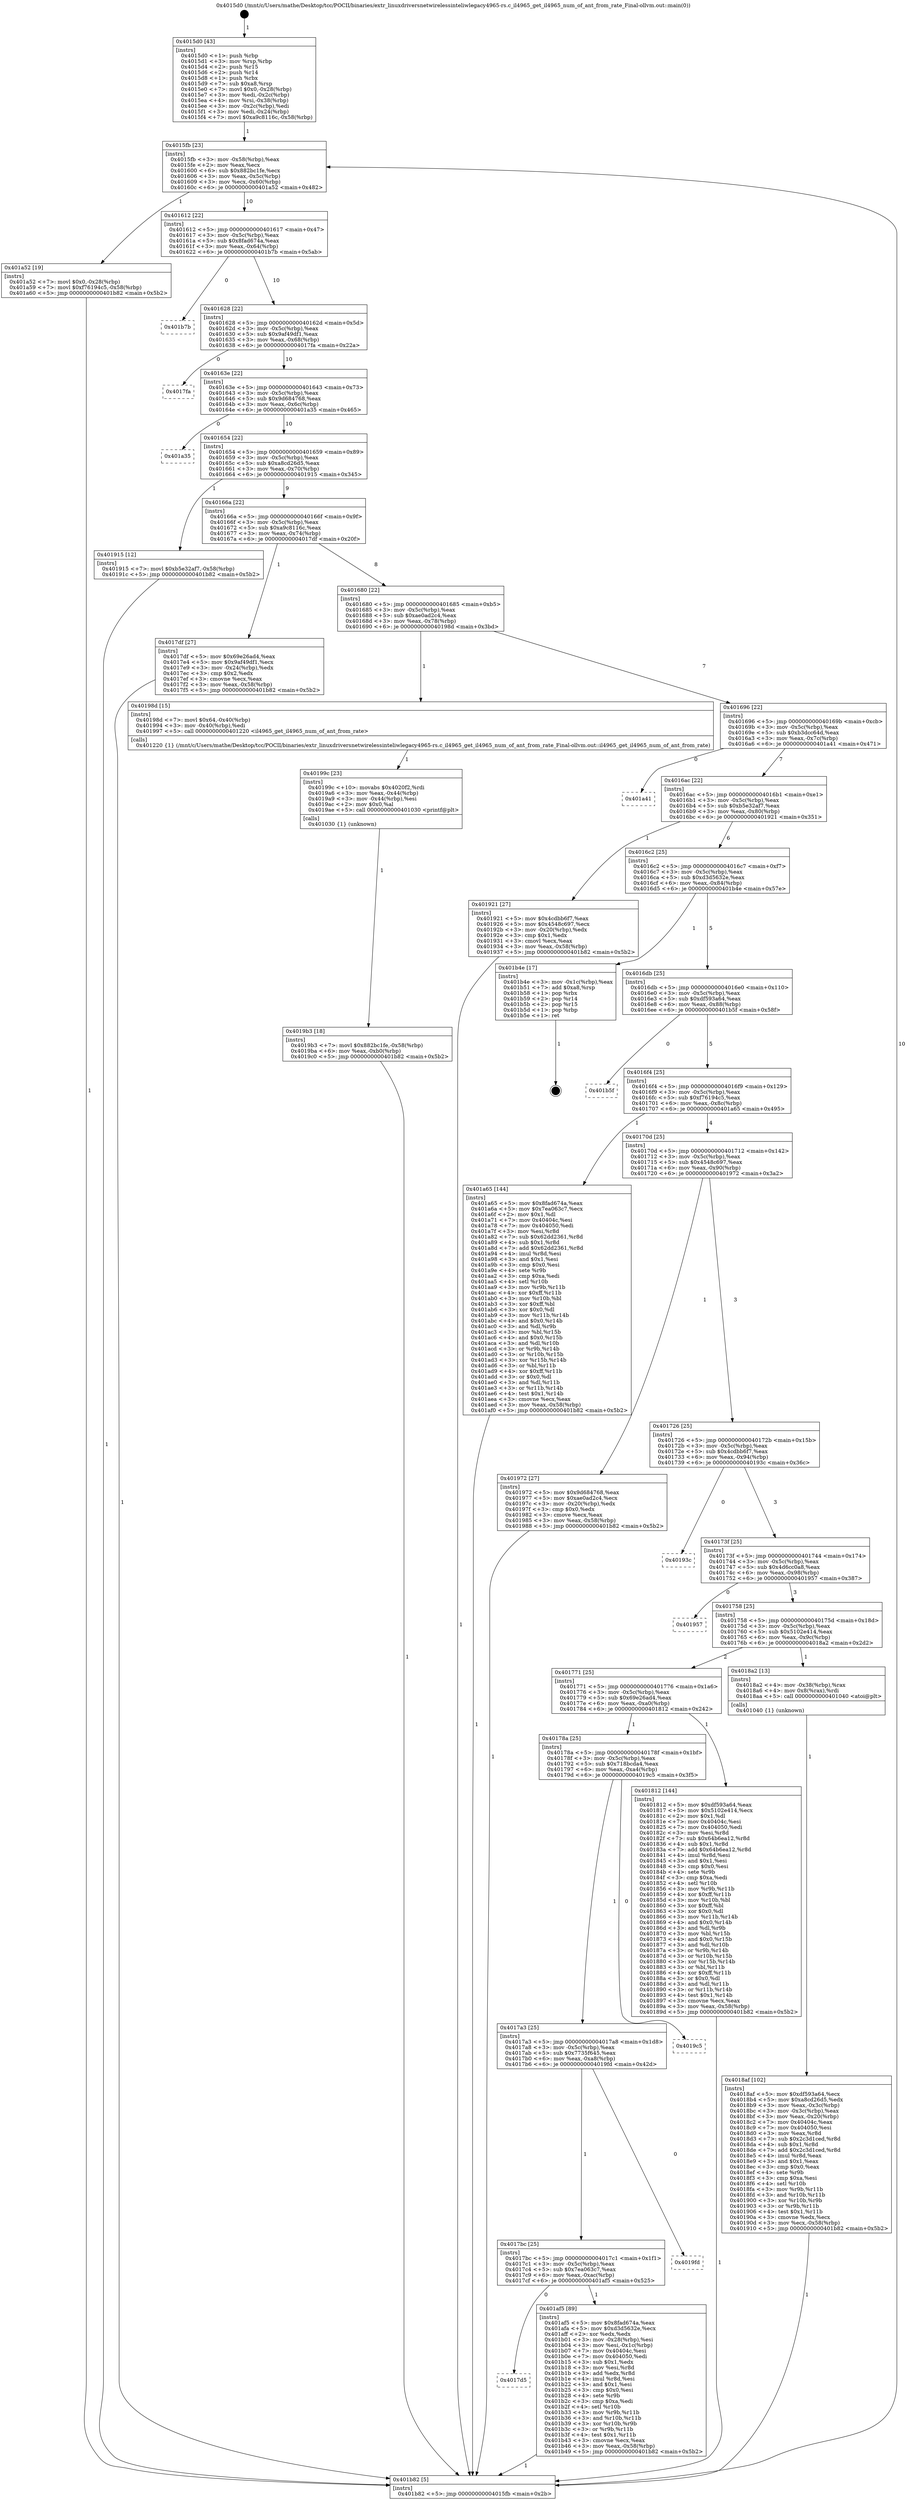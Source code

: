 digraph "0x4015d0" {
  label = "0x4015d0 (/mnt/c/Users/mathe/Desktop/tcc/POCII/binaries/extr_linuxdriversnetwirelessinteliwlegacy4965-rs.c_il4965_get_il4965_num_of_ant_from_rate_Final-ollvm.out::main(0))"
  labelloc = "t"
  node[shape=record]

  Entry [label="",width=0.3,height=0.3,shape=circle,fillcolor=black,style=filled]
  "0x4015fb" [label="{
     0x4015fb [23]\l
     | [instrs]\l
     &nbsp;&nbsp;0x4015fb \<+3\>: mov -0x58(%rbp),%eax\l
     &nbsp;&nbsp;0x4015fe \<+2\>: mov %eax,%ecx\l
     &nbsp;&nbsp;0x401600 \<+6\>: sub $0x882bc1fe,%ecx\l
     &nbsp;&nbsp;0x401606 \<+3\>: mov %eax,-0x5c(%rbp)\l
     &nbsp;&nbsp;0x401609 \<+3\>: mov %ecx,-0x60(%rbp)\l
     &nbsp;&nbsp;0x40160c \<+6\>: je 0000000000401a52 \<main+0x482\>\l
  }"]
  "0x401a52" [label="{
     0x401a52 [19]\l
     | [instrs]\l
     &nbsp;&nbsp;0x401a52 \<+7\>: movl $0x0,-0x28(%rbp)\l
     &nbsp;&nbsp;0x401a59 \<+7\>: movl $0xf76194c5,-0x58(%rbp)\l
     &nbsp;&nbsp;0x401a60 \<+5\>: jmp 0000000000401b82 \<main+0x5b2\>\l
  }"]
  "0x401612" [label="{
     0x401612 [22]\l
     | [instrs]\l
     &nbsp;&nbsp;0x401612 \<+5\>: jmp 0000000000401617 \<main+0x47\>\l
     &nbsp;&nbsp;0x401617 \<+3\>: mov -0x5c(%rbp),%eax\l
     &nbsp;&nbsp;0x40161a \<+5\>: sub $0x8fad674a,%eax\l
     &nbsp;&nbsp;0x40161f \<+3\>: mov %eax,-0x64(%rbp)\l
     &nbsp;&nbsp;0x401622 \<+6\>: je 0000000000401b7b \<main+0x5ab\>\l
  }"]
  Exit [label="",width=0.3,height=0.3,shape=circle,fillcolor=black,style=filled,peripheries=2]
  "0x401b7b" [label="{
     0x401b7b\l
  }", style=dashed]
  "0x401628" [label="{
     0x401628 [22]\l
     | [instrs]\l
     &nbsp;&nbsp;0x401628 \<+5\>: jmp 000000000040162d \<main+0x5d\>\l
     &nbsp;&nbsp;0x40162d \<+3\>: mov -0x5c(%rbp),%eax\l
     &nbsp;&nbsp;0x401630 \<+5\>: sub $0x9af49df1,%eax\l
     &nbsp;&nbsp;0x401635 \<+3\>: mov %eax,-0x68(%rbp)\l
     &nbsp;&nbsp;0x401638 \<+6\>: je 00000000004017fa \<main+0x22a\>\l
  }"]
  "0x4017d5" [label="{
     0x4017d5\l
  }", style=dashed]
  "0x4017fa" [label="{
     0x4017fa\l
  }", style=dashed]
  "0x40163e" [label="{
     0x40163e [22]\l
     | [instrs]\l
     &nbsp;&nbsp;0x40163e \<+5\>: jmp 0000000000401643 \<main+0x73\>\l
     &nbsp;&nbsp;0x401643 \<+3\>: mov -0x5c(%rbp),%eax\l
     &nbsp;&nbsp;0x401646 \<+5\>: sub $0x9d684768,%eax\l
     &nbsp;&nbsp;0x40164b \<+3\>: mov %eax,-0x6c(%rbp)\l
     &nbsp;&nbsp;0x40164e \<+6\>: je 0000000000401a35 \<main+0x465\>\l
  }"]
  "0x401af5" [label="{
     0x401af5 [89]\l
     | [instrs]\l
     &nbsp;&nbsp;0x401af5 \<+5\>: mov $0x8fad674a,%eax\l
     &nbsp;&nbsp;0x401afa \<+5\>: mov $0xd3d5632e,%ecx\l
     &nbsp;&nbsp;0x401aff \<+2\>: xor %edx,%edx\l
     &nbsp;&nbsp;0x401b01 \<+3\>: mov -0x28(%rbp),%esi\l
     &nbsp;&nbsp;0x401b04 \<+3\>: mov %esi,-0x1c(%rbp)\l
     &nbsp;&nbsp;0x401b07 \<+7\>: mov 0x40404c,%esi\l
     &nbsp;&nbsp;0x401b0e \<+7\>: mov 0x404050,%edi\l
     &nbsp;&nbsp;0x401b15 \<+3\>: sub $0x1,%edx\l
     &nbsp;&nbsp;0x401b18 \<+3\>: mov %esi,%r8d\l
     &nbsp;&nbsp;0x401b1b \<+3\>: add %edx,%r8d\l
     &nbsp;&nbsp;0x401b1e \<+4\>: imul %r8d,%esi\l
     &nbsp;&nbsp;0x401b22 \<+3\>: and $0x1,%esi\l
     &nbsp;&nbsp;0x401b25 \<+3\>: cmp $0x0,%esi\l
     &nbsp;&nbsp;0x401b28 \<+4\>: sete %r9b\l
     &nbsp;&nbsp;0x401b2c \<+3\>: cmp $0xa,%edi\l
     &nbsp;&nbsp;0x401b2f \<+4\>: setl %r10b\l
     &nbsp;&nbsp;0x401b33 \<+3\>: mov %r9b,%r11b\l
     &nbsp;&nbsp;0x401b36 \<+3\>: and %r10b,%r11b\l
     &nbsp;&nbsp;0x401b39 \<+3\>: xor %r10b,%r9b\l
     &nbsp;&nbsp;0x401b3c \<+3\>: or %r9b,%r11b\l
     &nbsp;&nbsp;0x401b3f \<+4\>: test $0x1,%r11b\l
     &nbsp;&nbsp;0x401b43 \<+3\>: cmovne %ecx,%eax\l
     &nbsp;&nbsp;0x401b46 \<+3\>: mov %eax,-0x58(%rbp)\l
     &nbsp;&nbsp;0x401b49 \<+5\>: jmp 0000000000401b82 \<main+0x5b2\>\l
  }"]
  "0x401a35" [label="{
     0x401a35\l
  }", style=dashed]
  "0x401654" [label="{
     0x401654 [22]\l
     | [instrs]\l
     &nbsp;&nbsp;0x401654 \<+5\>: jmp 0000000000401659 \<main+0x89\>\l
     &nbsp;&nbsp;0x401659 \<+3\>: mov -0x5c(%rbp),%eax\l
     &nbsp;&nbsp;0x40165c \<+5\>: sub $0xa8cd26d5,%eax\l
     &nbsp;&nbsp;0x401661 \<+3\>: mov %eax,-0x70(%rbp)\l
     &nbsp;&nbsp;0x401664 \<+6\>: je 0000000000401915 \<main+0x345\>\l
  }"]
  "0x4017bc" [label="{
     0x4017bc [25]\l
     | [instrs]\l
     &nbsp;&nbsp;0x4017bc \<+5\>: jmp 00000000004017c1 \<main+0x1f1\>\l
     &nbsp;&nbsp;0x4017c1 \<+3\>: mov -0x5c(%rbp),%eax\l
     &nbsp;&nbsp;0x4017c4 \<+5\>: sub $0x7ea063c7,%eax\l
     &nbsp;&nbsp;0x4017c9 \<+6\>: mov %eax,-0xac(%rbp)\l
     &nbsp;&nbsp;0x4017cf \<+6\>: je 0000000000401af5 \<main+0x525\>\l
  }"]
  "0x401915" [label="{
     0x401915 [12]\l
     | [instrs]\l
     &nbsp;&nbsp;0x401915 \<+7\>: movl $0xb5e32af7,-0x58(%rbp)\l
     &nbsp;&nbsp;0x40191c \<+5\>: jmp 0000000000401b82 \<main+0x5b2\>\l
  }"]
  "0x40166a" [label="{
     0x40166a [22]\l
     | [instrs]\l
     &nbsp;&nbsp;0x40166a \<+5\>: jmp 000000000040166f \<main+0x9f\>\l
     &nbsp;&nbsp;0x40166f \<+3\>: mov -0x5c(%rbp),%eax\l
     &nbsp;&nbsp;0x401672 \<+5\>: sub $0xa9c8116c,%eax\l
     &nbsp;&nbsp;0x401677 \<+3\>: mov %eax,-0x74(%rbp)\l
     &nbsp;&nbsp;0x40167a \<+6\>: je 00000000004017df \<main+0x20f\>\l
  }"]
  "0x4019fd" [label="{
     0x4019fd\l
  }", style=dashed]
  "0x4017df" [label="{
     0x4017df [27]\l
     | [instrs]\l
     &nbsp;&nbsp;0x4017df \<+5\>: mov $0x69e26ad4,%eax\l
     &nbsp;&nbsp;0x4017e4 \<+5\>: mov $0x9af49df1,%ecx\l
     &nbsp;&nbsp;0x4017e9 \<+3\>: mov -0x24(%rbp),%edx\l
     &nbsp;&nbsp;0x4017ec \<+3\>: cmp $0x2,%edx\l
     &nbsp;&nbsp;0x4017ef \<+3\>: cmovne %ecx,%eax\l
     &nbsp;&nbsp;0x4017f2 \<+3\>: mov %eax,-0x58(%rbp)\l
     &nbsp;&nbsp;0x4017f5 \<+5\>: jmp 0000000000401b82 \<main+0x5b2\>\l
  }"]
  "0x401680" [label="{
     0x401680 [22]\l
     | [instrs]\l
     &nbsp;&nbsp;0x401680 \<+5\>: jmp 0000000000401685 \<main+0xb5\>\l
     &nbsp;&nbsp;0x401685 \<+3\>: mov -0x5c(%rbp),%eax\l
     &nbsp;&nbsp;0x401688 \<+5\>: sub $0xae0ad2c4,%eax\l
     &nbsp;&nbsp;0x40168d \<+3\>: mov %eax,-0x78(%rbp)\l
     &nbsp;&nbsp;0x401690 \<+6\>: je 000000000040198d \<main+0x3bd\>\l
  }"]
  "0x401b82" [label="{
     0x401b82 [5]\l
     | [instrs]\l
     &nbsp;&nbsp;0x401b82 \<+5\>: jmp 00000000004015fb \<main+0x2b\>\l
  }"]
  "0x4015d0" [label="{
     0x4015d0 [43]\l
     | [instrs]\l
     &nbsp;&nbsp;0x4015d0 \<+1\>: push %rbp\l
     &nbsp;&nbsp;0x4015d1 \<+3\>: mov %rsp,%rbp\l
     &nbsp;&nbsp;0x4015d4 \<+2\>: push %r15\l
     &nbsp;&nbsp;0x4015d6 \<+2\>: push %r14\l
     &nbsp;&nbsp;0x4015d8 \<+1\>: push %rbx\l
     &nbsp;&nbsp;0x4015d9 \<+7\>: sub $0xa8,%rsp\l
     &nbsp;&nbsp;0x4015e0 \<+7\>: movl $0x0,-0x28(%rbp)\l
     &nbsp;&nbsp;0x4015e7 \<+3\>: mov %edi,-0x2c(%rbp)\l
     &nbsp;&nbsp;0x4015ea \<+4\>: mov %rsi,-0x38(%rbp)\l
     &nbsp;&nbsp;0x4015ee \<+3\>: mov -0x2c(%rbp),%edi\l
     &nbsp;&nbsp;0x4015f1 \<+3\>: mov %edi,-0x24(%rbp)\l
     &nbsp;&nbsp;0x4015f4 \<+7\>: movl $0xa9c8116c,-0x58(%rbp)\l
  }"]
  "0x4017a3" [label="{
     0x4017a3 [25]\l
     | [instrs]\l
     &nbsp;&nbsp;0x4017a3 \<+5\>: jmp 00000000004017a8 \<main+0x1d8\>\l
     &nbsp;&nbsp;0x4017a8 \<+3\>: mov -0x5c(%rbp),%eax\l
     &nbsp;&nbsp;0x4017ab \<+5\>: sub $0x7735f645,%eax\l
     &nbsp;&nbsp;0x4017b0 \<+6\>: mov %eax,-0xa8(%rbp)\l
     &nbsp;&nbsp;0x4017b6 \<+6\>: je 00000000004019fd \<main+0x42d\>\l
  }"]
  "0x40198d" [label="{
     0x40198d [15]\l
     | [instrs]\l
     &nbsp;&nbsp;0x40198d \<+7\>: movl $0x64,-0x40(%rbp)\l
     &nbsp;&nbsp;0x401994 \<+3\>: mov -0x40(%rbp),%edi\l
     &nbsp;&nbsp;0x401997 \<+5\>: call 0000000000401220 \<il4965_get_il4965_num_of_ant_from_rate\>\l
     | [calls]\l
     &nbsp;&nbsp;0x401220 \{1\} (/mnt/c/Users/mathe/Desktop/tcc/POCII/binaries/extr_linuxdriversnetwirelessinteliwlegacy4965-rs.c_il4965_get_il4965_num_of_ant_from_rate_Final-ollvm.out::il4965_get_il4965_num_of_ant_from_rate)\l
  }"]
  "0x401696" [label="{
     0x401696 [22]\l
     | [instrs]\l
     &nbsp;&nbsp;0x401696 \<+5\>: jmp 000000000040169b \<main+0xcb\>\l
     &nbsp;&nbsp;0x40169b \<+3\>: mov -0x5c(%rbp),%eax\l
     &nbsp;&nbsp;0x40169e \<+5\>: sub $0xb3dcc64d,%eax\l
     &nbsp;&nbsp;0x4016a3 \<+3\>: mov %eax,-0x7c(%rbp)\l
     &nbsp;&nbsp;0x4016a6 \<+6\>: je 0000000000401a41 \<main+0x471\>\l
  }"]
  "0x4019c5" [label="{
     0x4019c5\l
  }", style=dashed]
  "0x401a41" [label="{
     0x401a41\l
  }", style=dashed]
  "0x4016ac" [label="{
     0x4016ac [22]\l
     | [instrs]\l
     &nbsp;&nbsp;0x4016ac \<+5\>: jmp 00000000004016b1 \<main+0xe1\>\l
     &nbsp;&nbsp;0x4016b1 \<+3\>: mov -0x5c(%rbp),%eax\l
     &nbsp;&nbsp;0x4016b4 \<+5\>: sub $0xb5e32af7,%eax\l
     &nbsp;&nbsp;0x4016b9 \<+3\>: mov %eax,-0x80(%rbp)\l
     &nbsp;&nbsp;0x4016bc \<+6\>: je 0000000000401921 \<main+0x351\>\l
  }"]
  "0x4019b3" [label="{
     0x4019b3 [18]\l
     | [instrs]\l
     &nbsp;&nbsp;0x4019b3 \<+7\>: movl $0x882bc1fe,-0x58(%rbp)\l
     &nbsp;&nbsp;0x4019ba \<+6\>: mov %eax,-0xb0(%rbp)\l
     &nbsp;&nbsp;0x4019c0 \<+5\>: jmp 0000000000401b82 \<main+0x5b2\>\l
  }"]
  "0x401921" [label="{
     0x401921 [27]\l
     | [instrs]\l
     &nbsp;&nbsp;0x401921 \<+5\>: mov $0x4cdbb6f7,%eax\l
     &nbsp;&nbsp;0x401926 \<+5\>: mov $0x4548c697,%ecx\l
     &nbsp;&nbsp;0x40192b \<+3\>: mov -0x20(%rbp),%edx\l
     &nbsp;&nbsp;0x40192e \<+3\>: cmp $0x1,%edx\l
     &nbsp;&nbsp;0x401931 \<+3\>: cmovl %ecx,%eax\l
     &nbsp;&nbsp;0x401934 \<+3\>: mov %eax,-0x58(%rbp)\l
     &nbsp;&nbsp;0x401937 \<+5\>: jmp 0000000000401b82 \<main+0x5b2\>\l
  }"]
  "0x4016c2" [label="{
     0x4016c2 [25]\l
     | [instrs]\l
     &nbsp;&nbsp;0x4016c2 \<+5\>: jmp 00000000004016c7 \<main+0xf7\>\l
     &nbsp;&nbsp;0x4016c7 \<+3\>: mov -0x5c(%rbp),%eax\l
     &nbsp;&nbsp;0x4016ca \<+5\>: sub $0xd3d5632e,%eax\l
     &nbsp;&nbsp;0x4016cf \<+6\>: mov %eax,-0x84(%rbp)\l
     &nbsp;&nbsp;0x4016d5 \<+6\>: je 0000000000401b4e \<main+0x57e\>\l
  }"]
  "0x40199c" [label="{
     0x40199c [23]\l
     | [instrs]\l
     &nbsp;&nbsp;0x40199c \<+10\>: movabs $0x4020f2,%rdi\l
     &nbsp;&nbsp;0x4019a6 \<+3\>: mov %eax,-0x44(%rbp)\l
     &nbsp;&nbsp;0x4019a9 \<+3\>: mov -0x44(%rbp),%esi\l
     &nbsp;&nbsp;0x4019ac \<+2\>: mov $0x0,%al\l
     &nbsp;&nbsp;0x4019ae \<+5\>: call 0000000000401030 \<printf@plt\>\l
     | [calls]\l
     &nbsp;&nbsp;0x401030 \{1\} (unknown)\l
  }"]
  "0x401b4e" [label="{
     0x401b4e [17]\l
     | [instrs]\l
     &nbsp;&nbsp;0x401b4e \<+3\>: mov -0x1c(%rbp),%eax\l
     &nbsp;&nbsp;0x401b51 \<+7\>: add $0xa8,%rsp\l
     &nbsp;&nbsp;0x401b58 \<+1\>: pop %rbx\l
     &nbsp;&nbsp;0x401b59 \<+2\>: pop %r14\l
     &nbsp;&nbsp;0x401b5b \<+2\>: pop %r15\l
     &nbsp;&nbsp;0x401b5d \<+1\>: pop %rbp\l
     &nbsp;&nbsp;0x401b5e \<+1\>: ret\l
  }"]
  "0x4016db" [label="{
     0x4016db [25]\l
     | [instrs]\l
     &nbsp;&nbsp;0x4016db \<+5\>: jmp 00000000004016e0 \<main+0x110\>\l
     &nbsp;&nbsp;0x4016e0 \<+3\>: mov -0x5c(%rbp),%eax\l
     &nbsp;&nbsp;0x4016e3 \<+5\>: sub $0xdf593a64,%eax\l
     &nbsp;&nbsp;0x4016e8 \<+6\>: mov %eax,-0x88(%rbp)\l
     &nbsp;&nbsp;0x4016ee \<+6\>: je 0000000000401b5f \<main+0x58f\>\l
  }"]
  "0x4018af" [label="{
     0x4018af [102]\l
     | [instrs]\l
     &nbsp;&nbsp;0x4018af \<+5\>: mov $0xdf593a64,%ecx\l
     &nbsp;&nbsp;0x4018b4 \<+5\>: mov $0xa8cd26d5,%edx\l
     &nbsp;&nbsp;0x4018b9 \<+3\>: mov %eax,-0x3c(%rbp)\l
     &nbsp;&nbsp;0x4018bc \<+3\>: mov -0x3c(%rbp),%eax\l
     &nbsp;&nbsp;0x4018bf \<+3\>: mov %eax,-0x20(%rbp)\l
     &nbsp;&nbsp;0x4018c2 \<+7\>: mov 0x40404c,%eax\l
     &nbsp;&nbsp;0x4018c9 \<+7\>: mov 0x404050,%esi\l
     &nbsp;&nbsp;0x4018d0 \<+3\>: mov %eax,%r8d\l
     &nbsp;&nbsp;0x4018d3 \<+7\>: sub $0x2c3d1ced,%r8d\l
     &nbsp;&nbsp;0x4018da \<+4\>: sub $0x1,%r8d\l
     &nbsp;&nbsp;0x4018de \<+7\>: add $0x2c3d1ced,%r8d\l
     &nbsp;&nbsp;0x4018e5 \<+4\>: imul %r8d,%eax\l
     &nbsp;&nbsp;0x4018e9 \<+3\>: and $0x1,%eax\l
     &nbsp;&nbsp;0x4018ec \<+3\>: cmp $0x0,%eax\l
     &nbsp;&nbsp;0x4018ef \<+4\>: sete %r9b\l
     &nbsp;&nbsp;0x4018f3 \<+3\>: cmp $0xa,%esi\l
     &nbsp;&nbsp;0x4018f6 \<+4\>: setl %r10b\l
     &nbsp;&nbsp;0x4018fa \<+3\>: mov %r9b,%r11b\l
     &nbsp;&nbsp;0x4018fd \<+3\>: and %r10b,%r11b\l
     &nbsp;&nbsp;0x401900 \<+3\>: xor %r10b,%r9b\l
     &nbsp;&nbsp;0x401903 \<+3\>: or %r9b,%r11b\l
     &nbsp;&nbsp;0x401906 \<+4\>: test $0x1,%r11b\l
     &nbsp;&nbsp;0x40190a \<+3\>: cmovne %edx,%ecx\l
     &nbsp;&nbsp;0x40190d \<+3\>: mov %ecx,-0x58(%rbp)\l
     &nbsp;&nbsp;0x401910 \<+5\>: jmp 0000000000401b82 \<main+0x5b2\>\l
  }"]
  "0x401b5f" [label="{
     0x401b5f\l
  }", style=dashed]
  "0x4016f4" [label="{
     0x4016f4 [25]\l
     | [instrs]\l
     &nbsp;&nbsp;0x4016f4 \<+5\>: jmp 00000000004016f9 \<main+0x129\>\l
     &nbsp;&nbsp;0x4016f9 \<+3\>: mov -0x5c(%rbp),%eax\l
     &nbsp;&nbsp;0x4016fc \<+5\>: sub $0xf76194c5,%eax\l
     &nbsp;&nbsp;0x401701 \<+6\>: mov %eax,-0x8c(%rbp)\l
     &nbsp;&nbsp;0x401707 \<+6\>: je 0000000000401a65 \<main+0x495\>\l
  }"]
  "0x40178a" [label="{
     0x40178a [25]\l
     | [instrs]\l
     &nbsp;&nbsp;0x40178a \<+5\>: jmp 000000000040178f \<main+0x1bf\>\l
     &nbsp;&nbsp;0x40178f \<+3\>: mov -0x5c(%rbp),%eax\l
     &nbsp;&nbsp;0x401792 \<+5\>: sub $0x718bcda4,%eax\l
     &nbsp;&nbsp;0x401797 \<+6\>: mov %eax,-0xa4(%rbp)\l
     &nbsp;&nbsp;0x40179d \<+6\>: je 00000000004019c5 \<main+0x3f5\>\l
  }"]
  "0x401a65" [label="{
     0x401a65 [144]\l
     | [instrs]\l
     &nbsp;&nbsp;0x401a65 \<+5\>: mov $0x8fad674a,%eax\l
     &nbsp;&nbsp;0x401a6a \<+5\>: mov $0x7ea063c7,%ecx\l
     &nbsp;&nbsp;0x401a6f \<+2\>: mov $0x1,%dl\l
     &nbsp;&nbsp;0x401a71 \<+7\>: mov 0x40404c,%esi\l
     &nbsp;&nbsp;0x401a78 \<+7\>: mov 0x404050,%edi\l
     &nbsp;&nbsp;0x401a7f \<+3\>: mov %esi,%r8d\l
     &nbsp;&nbsp;0x401a82 \<+7\>: sub $0x62dd2361,%r8d\l
     &nbsp;&nbsp;0x401a89 \<+4\>: sub $0x1,%r8d\l
     &nbsp;&nbsp;0x401a8d \<+7\>: add $0x62dd2361,%r8d\l
     &nbsp;&nbsp;0x401a94 \<+4\>: imul %r8d,%esi\l
     &nbsp;&nbsp;0x401a98 \<+3\>: and $0x1,%esi\l
     &nbsp;&nbsp;0x401a9b \<+3\>: cmp $0x0,%esi\l
     &nbsp;&nbsp;0x401a9e \<+4\>: sete %r9b\l
     &nbsp;&nbsp;0x401aa2 \<+3\>: cmp $0xa,%edi\l
     &nbsp;&nbsp;0x401aa5 \<+4\>: setl %r10b\l
     &nbsp;&nbsp;0x401aa9 \<+3\>: mov %r9b,%r11b\l
     &nbsp;&nbsp;0x401aac \<+4\>: xor $0xff,%r11b\l
     &nbsp;&nbsp;0x401ab0 \<+3\>: mov %r10b,%bl\l
     &nbsp;&nbsp;0x401ab3 \<+3\>: xor $0xff,%bl\l
     &nbsp;&nbsp;0x401ab6 \<+3\>: xor $0x0,%dl\l
     &nbsp;&nbsp;0x401ab9 \<+3\>: mov %r11b,%r14b\l
     &nbsp;&nbsp;0x401abc \<+4\>: and $0x0,%r14b\l
     &nbsp;&nbsp;0x401ac0 \<+3\>: and %dl,%r9b\l
     &nbsp;&nbsp;0x401ac3 \<+3\>: mov %bl,%r15b\l
     &nbsp;&nbsp;0x401ac6 \<+4\>: and $0x0,%r15b\l
     &nbsp;&nbsp;0x401aca \<+3\>: and %dl,%r10b\l
     &nbsp;&nbsp;0x401acd \<+3\>: or %r9b,%r14b\l
     &nbsp;&nbsp;0x401ad0 \<+3\>: or %r10b,%r15b\l
     &nbsp;&nbsp;0x401ad3 \<+3\>: xor %r15b,%r14b\l
     &nbsp;&nbsp;0x401ad6 \<+3\>: or %bl,%r11b\l
     &nbsp;&nbsp;0x401ad9 \<+4\>: xor $0xff,%r11b\l
     &nbsp;&nbsp;0x401add \<+3\>: or $0x0,%dl\l
     &nbsp;&nbsp;0x401ae0 \<+3\>: and %dl,%r11b\l
     &nbsp;&nbsp;0x401ae3 \<+3\>: or %r11b,%r14b\l
     &nbsp;&nbsp;0x401ae6 \<+4\>: test $0x1,%r14b\l
     &nbsp;&nbsp;0x401aea \<+3\>: cmovne %ecx,%eax\l
     &nbsp;&nbsp;0x401aed \<+3\>: mov %eax,-0x58(%rbp)\l
     &nbsp;&nbsp;0x401af0 \<+5\>: jmp 0000000000401b82 \<main+0x5b2\>\l
  }"]
  "0x40170d" [label="{
     0x40170d [25]\l
     | [instrs]\l
     &nbsp;&nbsp;0x40170d \<+5\>: jmp 0000000000401712 \<main+0x142\>\l
     &nbsp;&nbsp;0x401712 \<+3\>: mov -0x5c(%rbp),%eax\l
     &nbsp;&nbsp;0x401715 \<+5\>: sub $0x4548c697,%eax\l
     &nbsp;&nbsp;0x40171a \<+6\>: mov %eax,-0x90(%rbp)\l
     &nbsp;&nbsp;0x401720 \<+6\>: je 0000000000401972 \<main+0x3a2\>\l
  }"]
  "0x401812" [label="{
     0x401812 [144]\l
     | [instrs]\l
     &nbsp;&nbsp;0x401812 \<+5\>: mov $0xdf593a64,%eax\l
     &nbsp;&nbsp;0x401817 \<+5\>: mov $0x5102e414,%ecx\l
     &nbsp;&nbsp;0x40181c \<+2\>: mov $0x1,%dl\l
     &nbsp;&nbsp;0x40181e \<+7\>: mov 0x40404c,%esi\l
     &nbsp;&nbsp;0x401825 \<+7\>: mov 0x404050,%edi\l
     &nbsp;&nbsp;0x40182c \<+3\>: mov %esi,%r8d\l
     &nbsp;&nbsp;0x40182f \<+7\>: sub $0x64b6ea12,%r8d\l
     &nbsp;&nbsp;0x401836 \<+4\>: sub $0x1,%r8d\l
     &nbsp;&nbsp;0x40183a \<+7\>: add $0x64b6ea12,%r8d\l
     &nbsp;&nbsp;0x401841 \<+4\>: imul %r8d,%esi\l
     &nbsp;&nbsp;0x401845 \<+3\>: and $0x1,%esi\l
     &nbsp;&nbsp;0x401848 \<+3\>: cmp $0x0,%esi\l
     &nbsp;&nbsp;0x40184b \<+4\>: sete %r9b\l
     &nbsp;&nbsp;0x40184f \<+3\>: cmp $0xa,%edi\l
     &nbsp;&nbsp;0x401852 \<+4\>: setl %r10b\l
     &nbsp;&nbsp;0x401856 \<+3\>: mov %r9b,%r11b\l
     &nbsp;&nbsp;0x401859 \<+4\>: xor $0xff,%r11b\l
     &nbsp;&nbsp;0x40185d \<+3\>: mov %r10b,%bl\l
     &nbsp;&nbsp;0x401860 \<+3\>: xor $0xff,%bl\l
     &nbsp;&nbsp;0x401863 \<+3\>: xor $0x0,%dl\l
     &nbsp;&nbsp;0x401866 \<+3\>: mov %r11b,%r14b\l
     &nbsp;&nbsp;0x401869 \<+4\>: and $0x0,%r14b\l
     &nbsp;&nbsp;0x40186d \<+3\>: and %dl,%r9b\l
     &nbsp;&nbsp;0x401870 \<+3\>: mov %bl,%r15b\l
     &nbsp;&nbsp;0x401873 \<+4\>: and $0x0,%r15b\l
     &nbsp;&nbsp;0x401877 \<+3\>: and %dl,%r10b\l
     &nbsp;&nbsp;0x40187a \<+3\>: or %r9b,%r14b\l
     &nbsp;&nbsp;0x40187d \<+3\>: or %r10b,%r15b\l
     &nbsp;&nbsp;0x401880 \<+3\>: xor %r15b,%r14b\l
     &nbsp;&nbsp;0x401883 \<+3\>: or %bl,%r11b\l
     &nbsp;&nbsp;0x401886 \<+4\>: xor $0xff,%r11b\l
     &nbsp;&nbsp;0x40188a \<+3\>: or $0x0,%dl\l
     &nbsp;&nbsp;0x40188d \<+3\>: and %dl,%r11b\l
     &nbsp;&nbsp;0x401890 \<+3\>: or %r11b,%r14b\l
     &nbsp;&nbsp;0x401893 \<+4\>: test $0x1,%r14b\l
     &nbsp;&nbsp;0x401897 \<+3\>: cmovne %ecx,%eax\l
     &nbsp;&nbsp;0x40189a \<+3\>: mov %eax,-0x58(%rbp)\l
     &nbsp;&nbsp;0x40189d \<+5\>: jmp 0000000000401b82 \<main+0x5b2\>\l
  }"]
  "0x401972" [label="{
     0x401972 [27]\l
     | [instrs]\l
     &nbsp;&nbsp;0x401972 \<+5\>: mov $0x9d684768,%eax\l
     &nbsp;&nbsp;0x401977 \<+5\>: mov $0xae0ad2c4,%ecx\l
     &nbsp;&nbsp;0x40197c \<+3\>: mov -0x20(%rbp),%edx\l
     &nbsp;&nbsp;0x40197f \<+3\>: cmp $0x0,%edx\l
     &nbsp;&nbsp;0x401982 \<+3\>: cmove %ecx,%eax\l
     &nbsp;&nbsp;0x401985 \<+3\>: mov %eax,-0x58(%rbp)\l
     &nbsp;&nbsp;0x401988 \<+5\>: jmp 0000000000401b82 \<main+0x5b2\>\l
  }"]
  "0x401726" [label="{
     0x401726 [25]\l
     | [instrs]\l
     &nbsp;&nbsp;0x401726 \<+5\>: jmp 000000000040172b \<main+0x15b\>\l
     &nbsp;&nbsp;0x40172b \<+3\>: mov -0x5c(%rbp),%eax\l
     &nbsp;&nbsp;0x40172e \<+5\>: sub $0x4cdbb6f7,%eax\l
     &nbsp;&nbsp;0x401733 \<+6\>: mov %eax,-0x94(%rbp)\l
     &nbsp;&nbsp;0x401739 \<+6\>: je 000000000040193c \<main+0x36c\>\l
  }"]
  "0x401771" [label="{
     0x401771 [25]\l
     | [instrs]\l
     &nbsp;&nbsp;0x401771 \<+5\>: jmp 0000000000401776 \<main+0x1a6\>\l
     &nbsp;&nbsp;0x401776 \<+3\>: mov -0x5c(%rbp),%eax\l
     &nbsp;&nbsp;0x401779 \<+5\>: sub $0x69e26ad4,%eax\l
     &nbsp;&nbsp;0x40177e \<+6\>: mov %eax,-0xa0(%rbp)\l
     &nbsp;&nbsp;0x401784 \<+6\>: je 0000000000401812 \<main+0x242\>\l
  }"]
  "0x40193c" [label="{
     0x40193c\l
  }", style=dashed]
  "0x40173f" [label="{
     0x40173f [25]\l
     | [instrs]\l
     &nbsp;&nbsp;0x40173f \<+5\>: jmp 0000000000401744 \<main+0x174\>\l
     &nbsp;&nbsp;0x401744 \<+3\>: mov -0x5c(%rbp),%eax\l
     &nbsp;&nbsp;0x401747 \<+5\>: sub $0x4d6cc0a8,%eax\l
     &nbsp;&nbsp;0x40174c \<+6\>: mov %eax,-0x98(%rbp)\l
     &nbsp;&nbsp;0x401752 \<+6\>: je 0000000000401957 \<main+0x387\>\l
  }"]
  "0x4018a2" [label="{
     0x4018a2 [13]\l
     | [instrs]\l
     &nbsp;&nbsp;0x4018a2 \<+4\>: mov -0x38(%rbp),%rax\l
     &nbsp;&nbsp;0x4018a6 \<+4\>: mov 0x8(%rax),%rdi\l
     &nbsp;&nbsp;0x4018aa \<+5\>: call 0000000000401040 \<atoi@plt\>\l
     | [calls]\l
     &nbsp;&nbsp;0x401040 \{1\} (unknown)\l
  }"]
  "0x401957" [label="{
     0x401957\l
  }", style=dashed]
  "0x401758" [label="{
     0x401758 [25]\l
     | [instrs]\l
     &nbsp;&nbsp;0x401758 \<+5\>: jmp 000000000040175d \<main+0x18d\>\l
     &nbsp;&nbsp;0x40175d \<+3\>: mov -0x5c(%rbp),%eax\l
     &nbsp;&nbsp;0x401760 \<+5\>: sub $0x5102e414,%eax\l
     &nbsp;&nbsp;0x401765 \<+6\>: mov %eax,-0x9c(%rbp)\l
     &nbsp;&nbsp;0x40176b \<+6\>: je 00000000004018a2 \<main+0x2d2\>\l
  }"]
  Entry -> "0x4015d0" [label=" 1"]
  "0x4015fb" -> "0x401a52" [label=" 1"]
  "0x4015fb" -> "0x401612" [label=" 10"]
  "0x401b4e" -> Exit [label=" 1"]
  "0x401612" -> "0x401b7b" [label=" 0"]
  "0x401612" -> "0x401628" [label=" 10"]
  "0x401af5" -> "0x401b82" [label=" 1"]
  "0x401628" -> "0x4017fa" [label=" 0"]
  "0x401628" -> "0x40163e" [label=" 10"]
  "0x4017bc" -> "0x4017d5" [label=" 0"]
  "0x40163e" -> "0x401a35" [label=" 0"]
  "0x40163e" -> "0x401654" [label=" 10"]
  "0x4017bc" -> "0x401af5" [label=" 1"]
  "0x401654" -> "0x401915" [label=" 1"]
  "0x401654" -> "0x40166a" [label=" 9"]
  "0x4017a3" -> "0x4017bc" [label=" 1"]
  "0x40166a" -> "0x4017df" [label=" 1"]
  "0x40166a" -> "0x401680" [label=" 8"]
  "0x4017df" -> "0x401b82" [label=" 1"]
  "0x4015d0" -> "0x4015fb" [label=" 1"]
  "0x401b82" -> "0x4015fb" [label=" 10"]
  "0x4017a3" -> "0x4019fd" [label=" 0"]
  "0x401680" -> "0x40198d" [label=" 1"]
  "0x401680" -> "0x401696" [label=" 7"]
  "0x40178a" -> "0x4017a3" [label=" 1"]
  "0x401696" -> "0x401a41" [label=" 0"]
  "0x401696" -> "0x4016ac" [label=" 7"]
  "0x40178a" -> "0x4019c5" [label=" 0"]
  "0x4016ac" -> "0x401921" [label=" 1"]
  "0x4016ac" -> "0x4016c2" [label=" 6"]
  "0x401a65" -> "0x401b82" [label=" 1"]
  "0x4016c2" -> "0x401b4e" [label=" 1"]
  "0x4016c2" -> "0x4016db" [label=" 5"]
  "0x401a52" -> "0x401b82" [label=" 1"]
  "0x4016db" -> "0x401b5f" [label=" 0"]
  "0x4016db" -> "0x4016f4" [label=" 5"]
  "0x4019b3" -> "0x401b82" [label=" 1"]
  "0x4016f4" -> "0x401a65" [label=" 1"]
  "0x4016f4" -> "0x40170d" [label=" 4"]
  "0x40199c" -> "0x4019b3" [label=" 1"]
  "0x40170d" -> "0x401972" [label=" 1"]
  "0x40170d" -> "0x401726" [label=" 3"]
  "0x40198d" -> "0x40199c" [label=" 1"]
  "0x401726" -> "0x40193c" [label=" 0"]
  "0x401726" -> "0x40173f" [label=" 3"]
  "0x401921" -> "0x401b82" [label=" 1"]
  "0x40173f" -> "0x401957" [label=" 0"]
  "0x40173f" -> "0x401758" [label=" 3"]
  "0x401915" -> "0x401b82" [label=" 1"]
  "0x401758" -> "0x4018a2" [label=" 1"]
  "0x401758" -> "0x401771" [label=" 2"]
  "0x401972" -> "0x401b82" [label=" 1"]
  "0x401771" -> "0x401812" [label=" 1"]
  "0x401771" -> "0x40178a" [label=" 1"]
  "0x401812" -> "0x401b82" [label=" 1"]
  "0x4018a2" -> "0x4018af" [label=" 1"]
  "0x4018af" -> "0x401b82" [label=" 1"]
}
